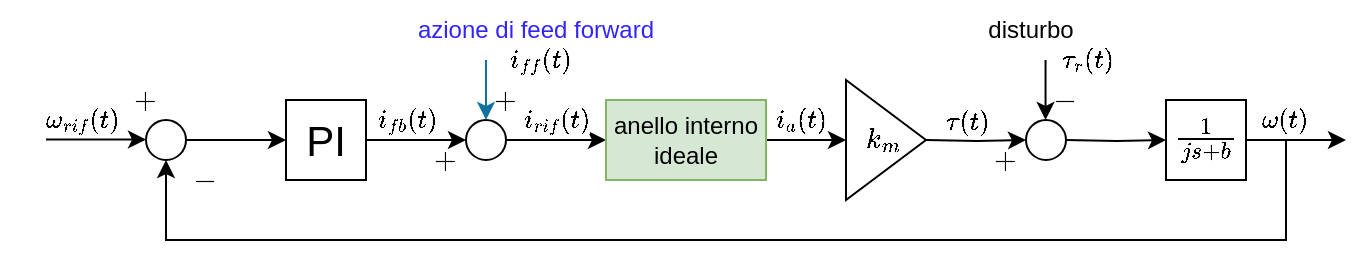 <mxfile version="24.7.17">
  <diagram name="Pagina-1" id="1uNVvF0iNMJHYvlbT1FF">
    <mxGraphModel dx="811" dy="470" grid="1" gridSize="10" guides="1" tooltips="1" connect="1" arrows="1" fold="1" page="1" pageScale="1" pageWidth="827" pageHeight="1169" math="1" shadow="0">
      <root>
        <mxCell id="0" />
        <mxCell id="1" parent="0" />
        <mxCell id="rnk2rpr7L-27lNyIrSVw-1" style="edgeStyle=orthogonalEdgeStyle;rounded=0;orthogonalLoop=1;jettySize=auto;html=1;entryX=0;entryY=0.5;entryDx=0;entryDy=0;" edge="1" parent="1" source="rnk2rpr7L-27lNyIrSVw-2" target="rnk2rpr7L-27lNyIrSVw-5">
          <mxGeometry relative="1" as="geometry" />
        </mxCell>
        <mxCell id="rnk2rpr7L-27lNyIrSVw-2" value="" style="ellipse;whiteSpace=wrap;html=1;aspect=fixed;fillColor=none;" vertex="1" parent="1">
          <mxGeometry x="270" y="370" width="20" height="20" as="geometry" />
        </mxCell>
        <mxCell id="rnk2rpr7L-27lNyIrSVw-3" style="edgeStyle=orthogonalEdgeStyle;rounded=0;orthogonalLoop=1;jettySize=auto;html=1;entryX=0;entryY=0.5;entryDx=0;entryDy=0;" edge="1" parent="1" source="rnk2rpr7L-27lNyIrSVw-5" target="rnk2rpr7L-27lNyIrSVw-8">
          <mxGeometry relative="1" as="geometry" />
        </mxCell>
        <mxCell id="rnk2rpr7L-27lNyIrSVw-4" value="\(i_{fb}(t)\)" style="edgeLabel;html=1;align=center;verticalAlign=middle;resizable=0;points=[];" vertex="1" connectable="0" parent="rnk2rpr7L-27lNyIrSVw-3">
          <mxGeometry x="-0.402" y="-1" relative="1" as="geometry">
            <mxPoint x="5" y="-11" as="offset" />
          </mxGeometry>
        </mxCell>
        <mxCell id="rnk2rpr7L-27lNyIrSVw-5" value="PI" style="rounded=0;whiteSpace=wrap;html=1;fillColor=none;fontSize=21;" vertex="1" parent="1">
          <mxGeometry x="340" y="360" width="40" height="40" as="geometry" />
        </mxCell>
        <mxCell id="rnk2rpr7L-27lNyIrSVw-6" style="edgeStyle=orthogonalEdgeStyle;rounded=0;orthogonalLoop=1;jettySize=auto;html=1;entryX=0;entryY=0.5;entryDx=0;entryDy=0;" edge="1" parent="1" source="rnk2rpr7L-27lNyIrSVw-8" target="rnk2rpr7L-27lNyIrSVw-11">
          <mxGeometry relative="1" as="geometry" />
        </mxCell>
        <mxCell id="rnk2rpr7L-27lNyIrSVw-7" value="\(i_{rif}(t)\)" style="edgeLabel;html=1;align=center;verticalAlign=middle;resizable=0;points=[];" vertex="1" connectable="0" parent="rnk2rpr7L-27lNyIrSVw-6">
          <mxGeometry x="-0.248" y="1" relative="1" as="geometry">
            <mxPoint x="6" y="-9" as="offset" />
          </mxGeometry>
        </mxCell>
        <mxCell id="rnk2rpr7L-27lNyIrSVw-8" value="" style="ellipse;whiteSpace=wrap;html=1;aspect=fixed;fillColor=none;" vertex="1" parent="1">
          <mxGeometry x="430" y="370" width="20" height="20" as="geometry" />
        </mxCell>
        <mxCell id="rnk2rpr7L-27lNyIrSVw-9" style="edgeStyle=orthogonalEdgeStyle;rounded=0;orthogonalLoop=1;jettySize=auto;html=1;entryX=0;entryY=0.5;entryDx=0;entryDy=0;" edge="1" parent="1" source="rnk2rpr7L-27lNyIrSVw-11">
          <mxGeometry relative="1" as="geometry">
            <mxPoint x="620" y="380" as="targetPoint" />
          </mxGeometry>
        </mxCell>
        <mxCell id="rnk2rpr7L-27lNyIrSVw-10" value="\(i_a(t)\)" style="edgeLabel;html=1;align=center;verticalAlign=middle;resizable=0;points=[];" vertex="1" connectable="0" parent="rnk2rpr7L-27lNyIrSVw-9">
          <mxGeometry x="-0.16" y="1" relative="1" as="geometry">
            <mxPoint y="-9" as="offset" />
          </mxGeometry>
        </mxCell>
        <mxCell id="rnk2rpr7L-27lNyIrSVw-11" value="anello interno ideale" style="rounded=0;whiteSpace=wrap;html=1;fillColor=#d5e8d4;strokeColor=#82b366;" vertex="1" parent="1">
          <mxGeometry x="500" y="360" width="80" height="40" as="geometry" />
        </mxCell>
        <mxCell id="rnk2rpr7L-27lNyIrSVw-13" style="edgeStyle=orthogonalEdgeStyle;rounded=0;orthogonalLoop=1;jettySize=auto;html=1;entryX=0;entryY=0.5;entryDx=0;entryDy=0;" edge="1" parent="1">
          <mxGeometry relative="1" as="geometry">
            <mxPoint x="220" y="379.8" as="sourcePoint" />
            <mxPoint x="270" y="379.8" as="targetPoint" />
          </mxGeometry>
        </mxCell>
        <mxCell id="rnk2rpr7L-27lNyIrSVw-14" value="\(\omega_{rif}(t)\)" style="edgeLabel;html=1;align=center;verticalAlign=middle;resizable=0;points=[];" vertex="1" connectable="0" parent="rnk2rpr7L-27lNyIrSVw-13">
          <mxGeometry x="-0.288" y="2" relative="1" as="geometry">
            <mxPoint y="-8" as="offset" />
          </mxGeometry>
        </mxCell>
        <mxCell id="rnk2rpr7L-27lNyIrSVw-16" value="\(i_{ff}(t)\)" style="edgeLabel;html=1;align=center;verticalAlign=middle;resizable=0;points=[];" vertex="1" connectable="0" parent="1">
          <mxGeometry x="430.002" y="380" as="geometry">
            <mxPoint x="37" y="-40" as="offset" />
          </mxGeometry>
        </mxCell>
        <mxCell id="rnk2rpr7L-27lNyIrSVw-17" value="azione di feed forward" style="text;html=1;align=center;verticalAlign=middle;whiteSpace=wrap;rounded=0;fontColor=#3224FF;" vertex="1" parent="1">
          <mxGeometry x="400" y="310" width="130" height="30" as="geometry" />
        </mxCell>
        <mxCell id="rnk2rpr7L-27lNyIrSVw-18" value="\(+\)" style="text;html=1;align=center;verticalAlign=middle;whiteSpace=wrap;rounded=0;" vertex="1" parent="1">
          <mxGeometry x="440" y="350" width="20" height="20" as="geometry" />
        </mxCell>
        <mxCell id="rnk2rpr7L-27lNyIrSVw-19" value="\(+\)" style="text;html=1;align=center;verticalAlign=middle;whiteSpace=wrap;rounded=0;" vertex="1" parent="1">
          <mxGeometry x="410" y="380" width="20" height="20" as="geometry" />
        </mxCell>
        <mxCell id="rnk2rpr7L-27lNyIrSVw-21" value="\(+\)" style="text;html=1;align=center;verticalAlign=middle;whiteSpace=wrap;rounded=0;" vertex="1" parent="1">
          <mxGeometry x="260" y="350" width="20" height="20" as="geometry" />
        </mxCell>
        <mxCell id="rnk2rpr7L-27lNyIrSVw-22" value="" style="endArrow=classic;html=1;rounded=0;entryX=0.5;entryY=1;entryDx=0;entryDy=0;" edge="1" parent="1" target="rnk2rpr7L-27lNyIrSVw-2">
          <mxGeometry width="50" height="50" relative="1" as="geometry">
            <mxPoint x="840" y="380" as="sourcePoint" />
            <mxPoint x="460" y="320" as="targetPoint" />
            <Array as="points">
              <mxPoint x="840" y="430" />
              <mxPoint x="680" y="430" />
              <mxPoint x="280" y="430" />
            </Array>
          </mxGeometry>
        </mxCell>
        <mxCell id="rnk2rpr7L-27lNyIrSVw-23" value="\(-\)" style="text;html=1;align=center;verticalAlign=middle;whiteSpace=wrap;rounded=0;" vertex="1" parent="1">
          <mxGeometry x="290" y="390" width="20" height="20" as="geometry" />
        </mxCell>
        <mxCell id="rnk2rpr7L-27lNyIrSVw-24" style="edgeStyle=orthogonalEdgeStyle;rounded=0;orthogonalLoop=1;jettySize=auto;html=1;entryX=0;entryY=1;entryDx=0;entryDy=0;fillColor=#b1ddf0;strokeColor=#10739e;" edge="1" parent="1" target="rnk2rpr7L-27lNyIrSVw-18">
          <mxGeometry relative="1" as="geometry">
            <mxPoint x="440" y="340" as="sourcePoint" />
            <mxPoint x="450" y="349.81" as="targetPoint" />
          </mxGeometry>
        </mxCell>
        <mxCell id="rnk2rpr7L-27lNyIrSVw-26" value="\(k_m\)&amp;nbsp;" style="triangle;whiteSpace=wrap;html=1;fillColor=none;" vertex="1" parent="1">
          <mxGeometry x="620" y="350" width="40" height="60" as="geometry" />
        </mxCell>
        <mxCell id="rnk2rpr7L-27lNyIrSVw-28" style="edgeStyle=orthogonalEdgeStyle;rounded=0;orthogonalLoop=1;jettySize=auto;html=1;entryX=0;entryY=0.5;entryDx=0;entryDy=0;" edge="1" parent="1" target="rnk2rpr7L-27lNyIrSVw-30">
          <mxGeometry relative="1" as="geometry">
            <mxPoint x="660" y="380" as="sourcePoint" />
          </mxGeometry>
        </mxCell>
        <mxCell id="rnk2rpr7L-27lNyIrSVw-29" value="\(\tau(t)\)" style="edgeLabel;html=1;align=center;verticalAlign=middle;resizable=0;points=[];" vertex="1" connectable="0" parent="rnk2rpr7L-27lNyIrSVw-28">
          <mxGeometry x="-0.402" y="-1" relative="1" as="geometry">
            <mxPoint x="5" y="-11" as="offset" />
          </mxGeometry>
        </mxCell>
        <mxCell id="rnk2rpr7L-27lNyIrSVw-30" value="" style="ellipse;whiteSpace=wrap;html=1;aspect=fixed;fillColor=none;" vertex="1" parent="1">
          <mxGeometry x="710" y="370" width="20" height="20" as="geometry" />
        </mxCell>
        <mxCell id="rnk2rpr7L-27lNyIrSVw-31" value="\(+\)" style="text;html=1;align=center;verticalAlign=middle;whiteSpace=wrap;rounded=0;" vertex="1" parent="1">
          <mxGeometry x="690" y="380" width="20" height="20" as="geometry" />
        </mxCell>
        <mxCell id="rnk2rpr7L-27lNyIrSVw-32" value="\(-\)" style="text;html=1;align=center;verticalAlign=middle;whiteSpace=wrap;rounded=0;" vertex="1" parent="1">
          <mxGeometry x="720" y="350" width="20" height="20" as="geometry" />
        </mxCell>
        <mxCell id="rnk2rpr7L-27lNyIrSVw-33" style="edgeStyle=orthogonalEdgeStyle;rounded=0;orthogonalLoop=1;jettySize=auto;html=1;entryX=0;entryY=1;entryDx=0;entryDy=0;fillColor=none;" edge="1" parent="1">
          <mxGeometry relative="1" as="geometry">
            <mxPoint x="719.77" y="340" as="sourcePoint" />
            <mxPoint x="719.77" y="370" as="targetPoint" />
          </mxGeometry>
        </mxCell>
        <mxCell id="rnk2rpr7L-27lNyIrSVw-34" value="\(\tau_r(t)\)" style="edgeLabel;html=1;align=center;verticalAlign=middle;resizable=0;points=[];" vertex="1" connectable="0" parent="1">
          <mxGeometry x="740.0" y="340.004" as="geometry" />
        </mxCell>
        <mxCell id="rnk2rpr7L-27lNyIrSVw-35" value="disturbo" style="text;html=1;align=center;verticalAlign=middle;whiteSpace=wrap;rounded=0;fillColor=none;fontColor=default;" vertex="1" parent="1">
          <mxGeometry x="685" y="310" width="55" height="30" as="geometry" />
        </mxCell>
        <mxCell id="rnk2rpr7L-27lNyIrSVw-36" style="edgeStyle=orthogonalEdgeStyle;rounded=0;orthogonalLoop=1;jettySize=auto;html=1;entryX=0;entryY=0.5;entryDx=0;entryDy=0;" edge="1" parent="1" target="rnk2rpr7L-27lNyIrSVw-37">
          <mxGeometry relative="1" as="geometry">
            <mxPoint x="730" y="380" as="sourcePoint" />
          </mxGeometry>
        </mxCell>
        <mxCell id="rnk2rpr7L-27lNyIrSVw-38" style="edgeStyle=orthogonalEdgeStyle;rounded=0;orthogonalLoop=1;jettySize=auto;html=1;" edge="1" parent="1" source="rnk2rpr7L-27lNyIrSVw-37">
          <mxGeometry relative="1" as="geometry">
            <mxPoint x="870" y="380" as="targetPoint" />
          </mxGeometry>
        </mxCell>
        <mxCell id="rnk2rpr7L-27lNyIrSVw-39" value="\(\omega(t)\)" style="edgeLabel;html=1;align=center;verticalAlign=middle;resizable=0;points=[];" vertex="1" connectable="0" parent="rnk2rpr7L-27lNyIrSVw-38">
          <mxGeometry x="-0.259" y="-1" relative="1" as="geometry">
            <mxPoint y="-11" as="offset" />
          </mxGeometry>
        </mxCell>
        <mxCell id="rnk2rpr7L-27lNyIrSVw-37" value="\(\frac{1}{js+b}\)" style="rounded=0;whiteSpace=wrap;html=1;fillColor=none;fontSize=14;" vertex="1" parent="1">
          <mxGeometry x="780" y="360" width="40" height="40" as="geometry" />
        </mxCell>
      </root>
    </mxGraphModel>
  </diagram>
</mxfile>
